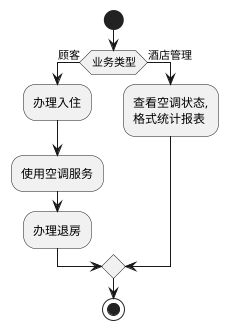 @startuml
 
start
 
if (业务类型) then (顾客)
  :办理入住;
  :使用空调服务;
  :办理退房;
else (酒店管理)
  :查看空调状态,\n格式统计报表;
endif
 
stop
 
@enduml